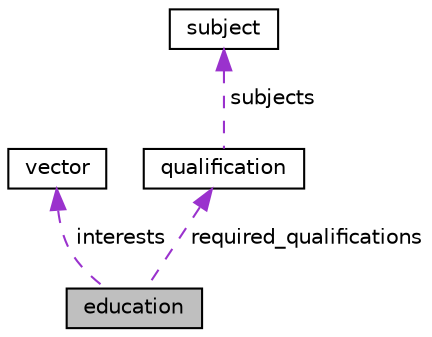 digraph "education"
{
  edge [fontname="Helvetica",fontsize="10",labelfontname="Helvetica",labelfontsize="10"];
  node [fontname="Helvetica",fontsize="10",shape=record];
  Node1 [label="education",height=0.2,width=0.4,color="black", fillcolor="grey75", style="filled", fontcolor="black"];
  Node2 -> Node1 [dir="back",color="darkorchid3",fontsize="10",style="dashed",label=" interests" ];
  Node2 [label="vector",height=0.2,width=0.4,color="black", fillcolor="white", style="filled",URL="$structvector.html"];
  Node3 -> Node1 [dir="back",color="darkorchid3",fontsize="10",style="dashed",label=" required_qualifications" ];
  Node3 [label="qualification",height=0.2,width=0.4,color="black", fillcolor="white", style="filled",URL="$structqualification.html"];
  Node4 -> Node3 [dir="back",color="darkorchid3",fontsize="10",style="dashed",label=" subjects" ];
  Node4 [label="subject",height=0.2,width=0.4,color="black", fillcolor="white", style="filled",URL="$structsubject.html"];
}
